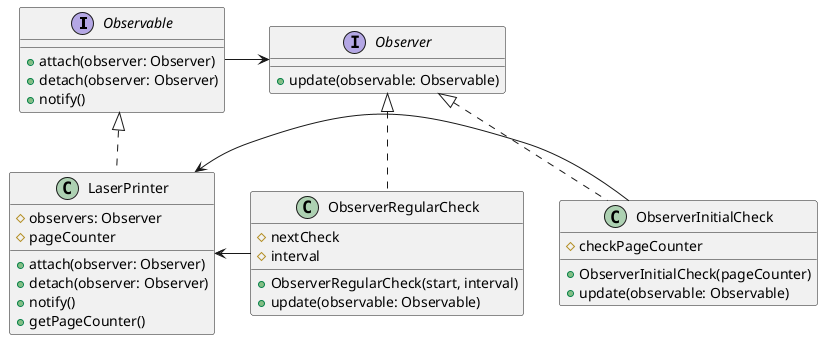 @startuml

interface Observable {
    +attach(observer: Observer)
    +detach(observer: Observer)
    +notify()
}
interface Observer {
    +update(observable: Observable)
}
class LaserPrinter {
    #observers: Observer
    #pageCounter
    +attach(observer: Observer)
    +detach(observer: Observer)
    +notify()
    +getPageCounter()
}
class ObserverInitialCheck {
    #checkPageCounter
    +ObserverInitialCheck(pageCounter)
    +update(observable: Observable)
}
class ObserverRegularCheck {
    #nextCheck
    #interval
    +ObserverRegularCheck(start, interval)
    +update(observable: Observable)
}
Observable -> Observer
Observable <|.. LaserPrinter
Observer <|.. ObserverInitialCheck
Observer <|.. ObserverRegularCheck
LaserPrinter <- ObserverInitialCheck
LaserPrinter <- ObserverRegularCheck

@enduml